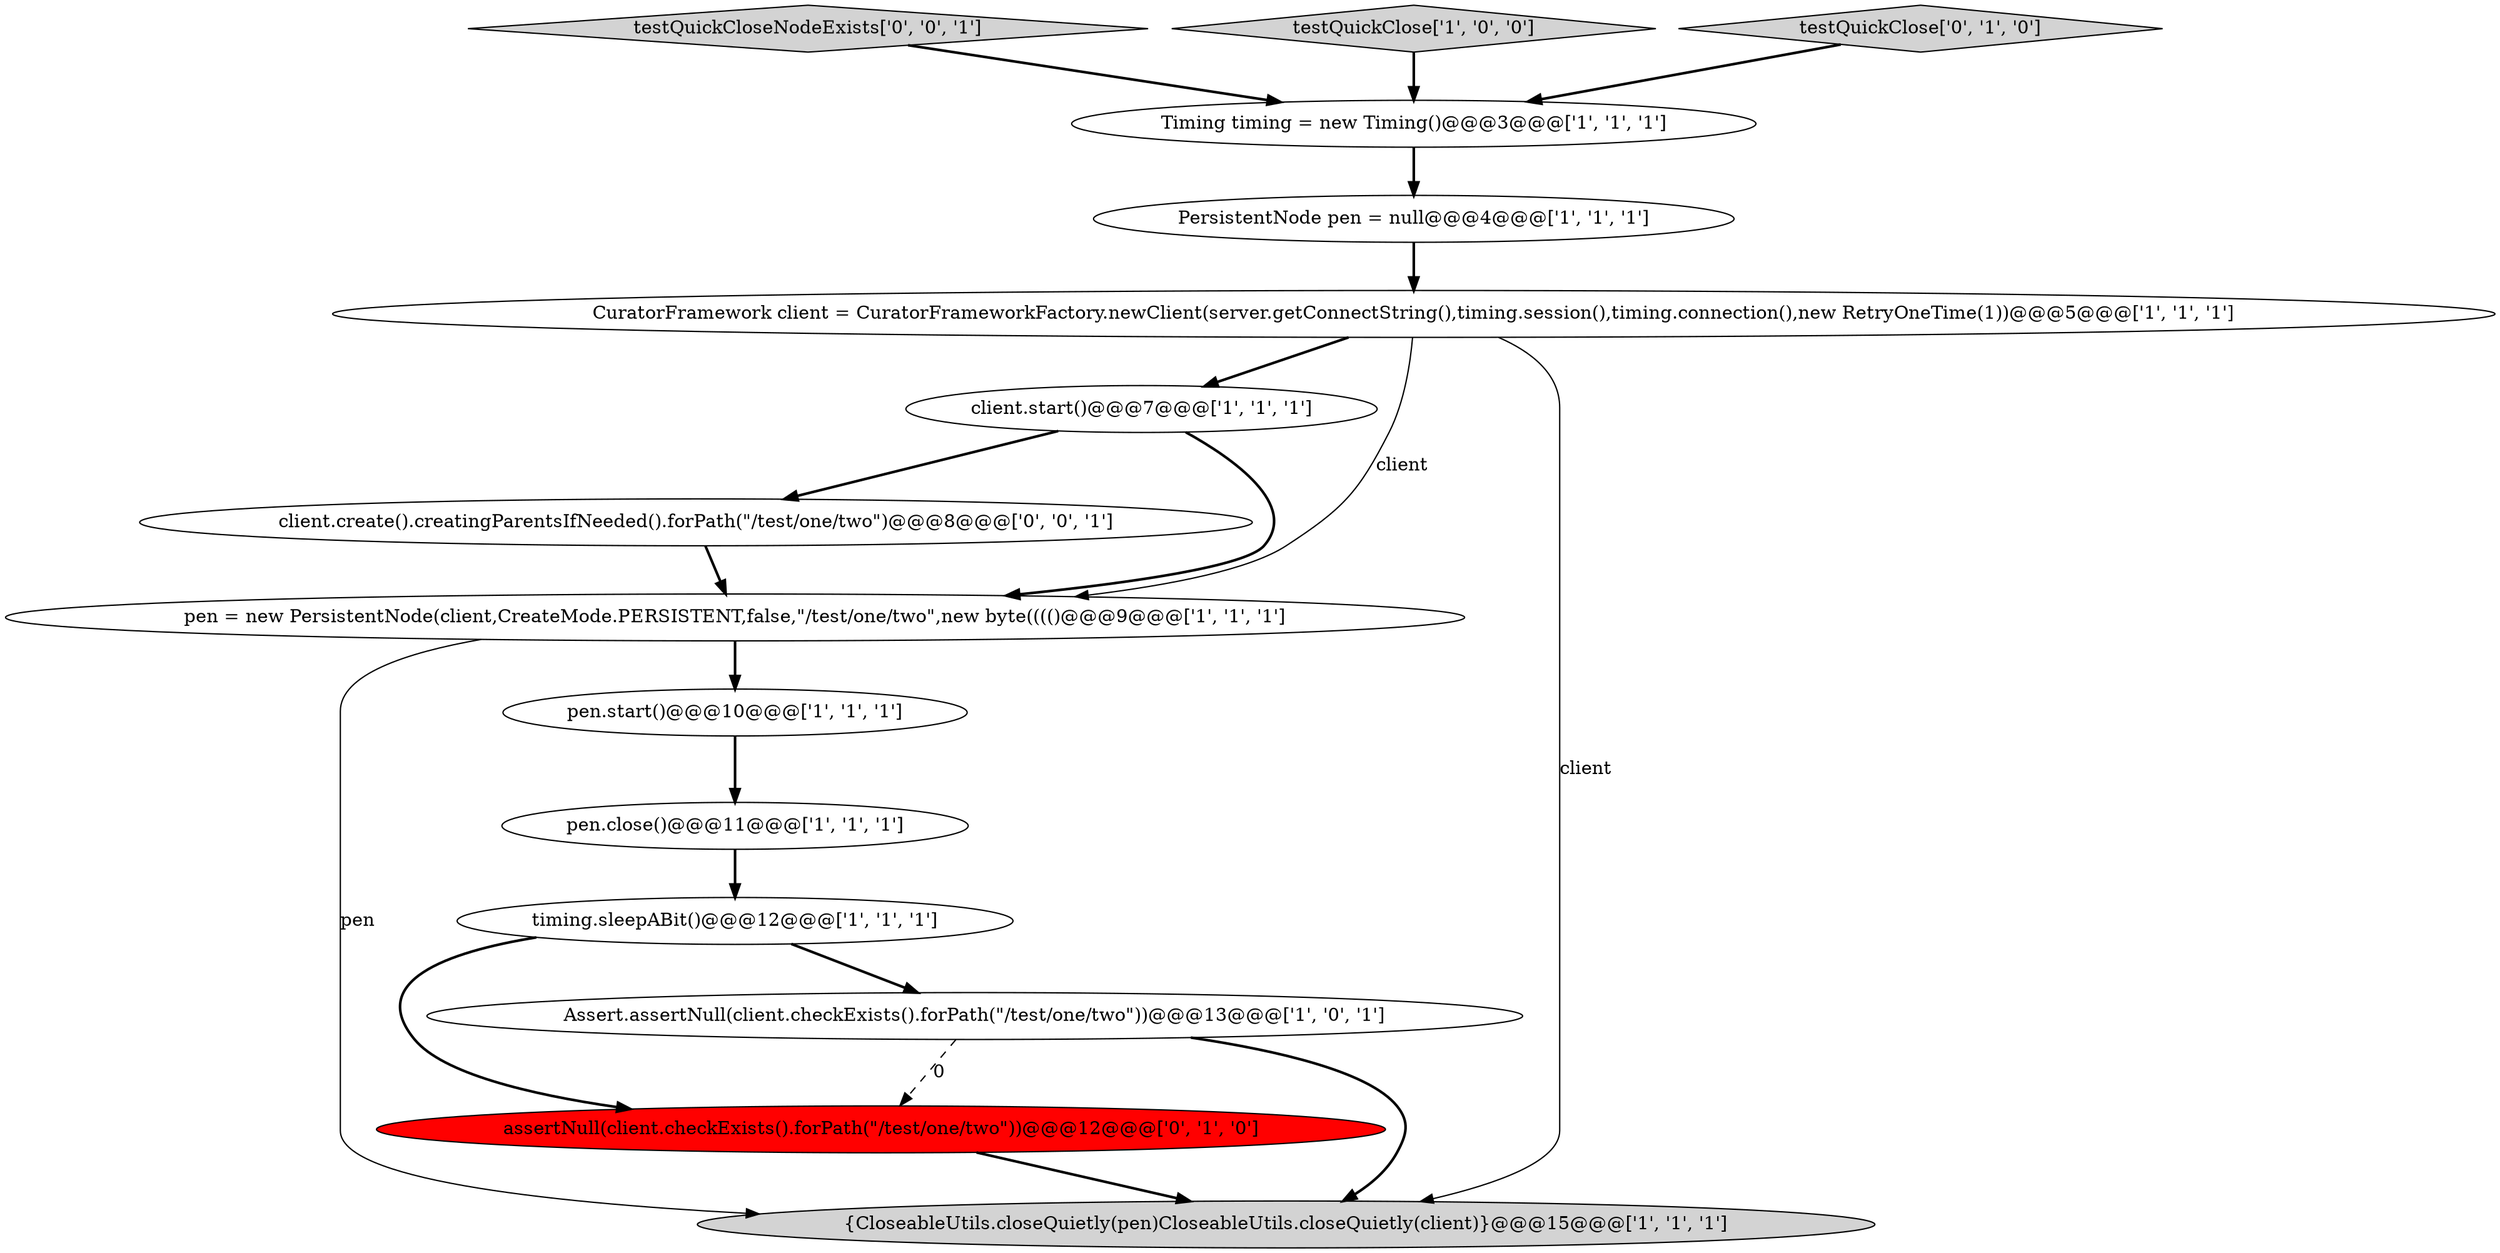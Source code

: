 digraph {
10 [style = filled, label = "client.start()@@@7@@@['1', '1', '1']", fillcolor = white, shape = ellipse image = "AAA0AAABBB1BBB"];
11 [style = filled, label = "assertNull(client.checkExists().forPath(\"/test/one/two\"))@@@12@@@['0', '1', '0']", fillcolor = red, shape = ellipse image = "AAA1AAABBB2BBB"];
5 [style = filled, label = "CuratorFramework client = CuratorFrameworkFactory.newClient(server.getConnectString(),timing.session(),timing.connection(),new RetryOneTime(1))@@@5@@@['1', '1', '1']", fillcolor = white, shape = ellipse image = "AAA0AAABBB1BBB"];
14 [style = filled, label = "testQuickCloseNodeExists['0', '0', '1']", fillcolor = lightgray, shape = diamond image = "AAA0AAABBB3BBB"];
2 [style = filled, label = "pen.start()@@@10@@@['1', '1', '1']", fillcolor = white, shape = ellipse image = "AAA0AAABBB1BBB"];
9 [style = filled, label = "testQuickClose['1', '0', '0']", fillcolor = lightgray, shape = diamond image = "AAA0AAABBB1BBB"];
3 [style = filled, label = "pen.close()@@@11@@@['1', '1', '1']", fillcolor = white, shape = ellipse image = "AAA0AAABBB1BBB"];
1 [style = filled, label = "{CloseableUtils.closeQuietly(pen)CloseableUtils.closeQuietly(client)}@@@15@@@['1', '1', '1']", fillcolor = lightgray, shape = ellipse image = "AAA0AAABBB1BBB"];
7 [style = filled, label = "pen = new PersistentNode(client,CreateMode.PERSISTENT,false,\"/test/one/two\",new byte(((()@@@9@@@['1', '1', '1']", fillcolor = white, shape = ellipse image = "AAA0AAABBB1BBB"];
0 [style = filled, label = "Assert.assertNull(client.checkExists().forPath(\"/test/one/two\"))@@@13@@@['1', '0', '1']", fillcolor = white, shape = ellipse image = "AAA0AAABBB1BBB"];
12 [style = filled, label = "testQuickClose['0', '1', '0']", fillcolor = lightgray, shape = diamond image = "AAA0AAABBB2BBB"];
4 [style = filled, label = "Timing timing = new Timing()@@@3@@@['1', '1', '1']", fillcolor = white, shape = ellipse image = "AAA0AAABBB1BBB"];
8 [style = filled, label = "timing.sleepABit()@@@12@@@['1', '1', '1']", fillcolor = white, shape = ellipse image = "AAA0AAABBB1BBB"];
6 [style = filled, label = "PersistentNode pen = null@@@4@@@['1', '1', '1']", fillcolor = white, shape = ellipse image = "AAA0AAABBB1BBB"];
13 [style = filled, label = "client.create().creatingParentsIfNeeded().forPath(\"/test/one/two\")@@@8@@@['0', '0', '1']", fillcolor = white, shape = ellipse image = "AAA0AAABBB3BBB"];
8->0 [style = bold, label=""];
5->10 [style = bold, label=""];
6->5 [style = bold, label=""];
0->11 [style = dashed, label="0"];
5->7 [style = solid, label="client"];
9->4 [style = bold, label=""];
12->4 [style = bold, label=""];
10->13 [style = bold, label=""];
8->11 [style = bold, label=""];
4->6 [style = bold, label=""];
10->7 [style = bold, label=""];
7->2 [style = bold, label=""];
3->8 [style = bold, label=""];
0->1 [style = bold, label=""];
11->1 [style = bold, label=""];
13->7 [style = bold, label=""];
2->3 [style = bold, label=""];
7->1 [style = solid, label="pen"];
14->4 [style = bold, label=""];
5->1 [style = solid, label="client"];
}
